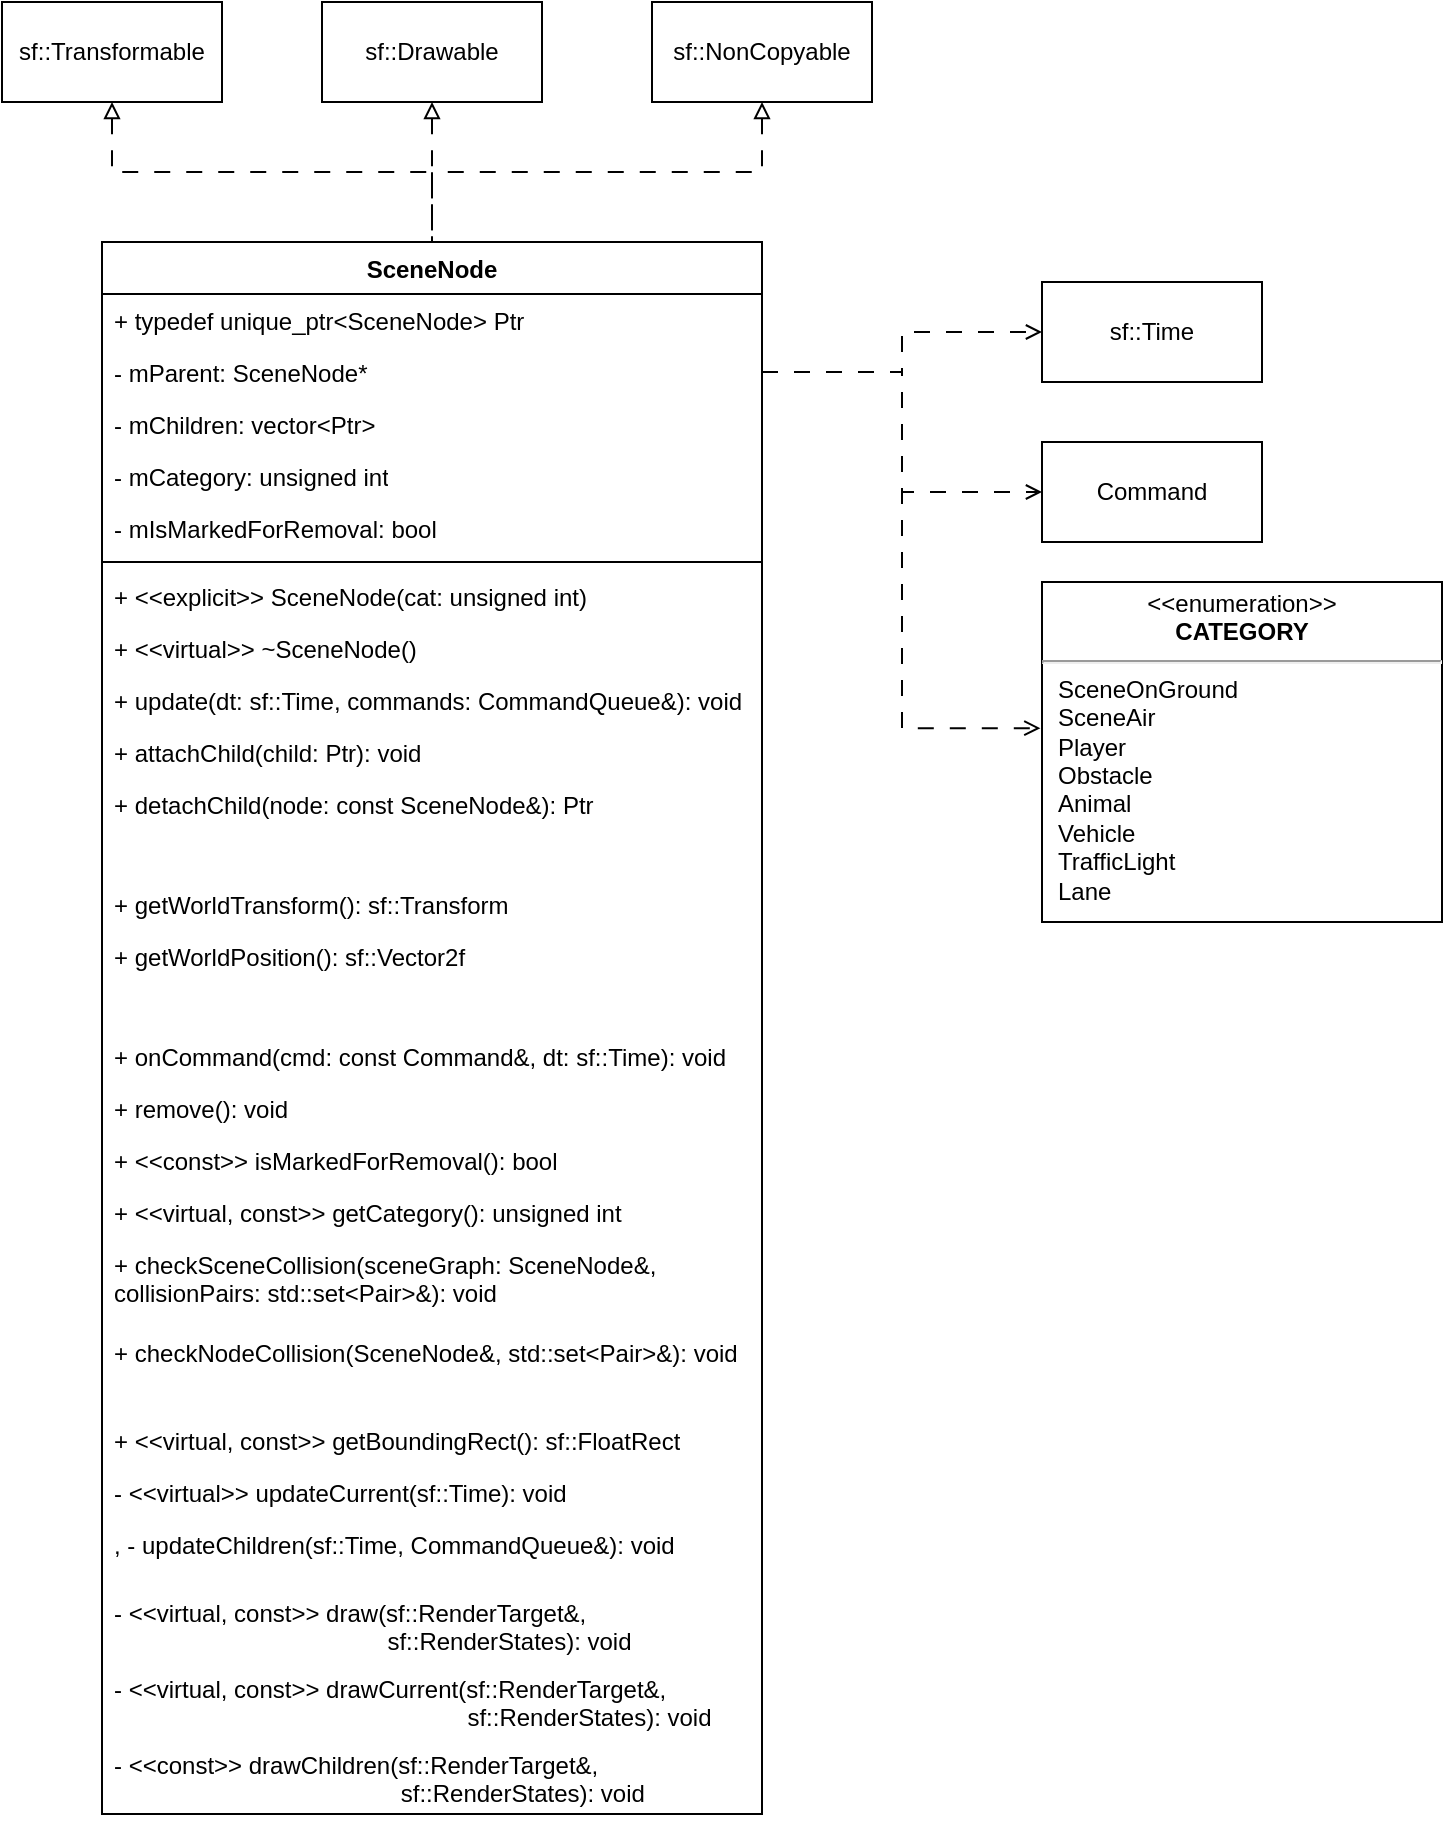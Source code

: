 <mxfile>
    <diagram name="Page-1" id="MYXDUYMXQNMbcBIb65oL">
        <mxGraphModel dx="955" dy="3782" grid="1" gridSize="10" guides="1" tooltips="1" connect="1" arrows="1" fold="1" page="1" pageScale="1" pageWidth="850" pageHeight="1100" math="0" shadow="0">
            <root>
                <mxCell id="0"/>
                <mxCell id="1" parent="0"/>
                <mxCell id="36" value="SceneNode" style="swimlane;fontStyle=1;align=center;verticalAlign=top;childLayout=stackLayout;horizontal=1;startSize=26;horizontalStack=0;resizeParent=1;resizeParentMax=0;resizeLast=0;collapsible=1;marginBottom=0;whiteSpace=wrap;html=1;" parent="1" vertex="1">
                    <mxGeometry x="115" y="-3130" width="330" height="786" as="geometry">
                        <mxRectangle x="-115" y="-2220" width="110" height="30" as="alternateBounds"/>
                    </mxGeometry>
                </mxCell>
                <mxCell id="37" value="+ typedef unique_ptr&amp;lt;SceneNode&amp;gt; Ptr" style="text;strokeColor=none;fillColor=none;align=left;verticalAlign=top;spacingLeft=4;spacingRight=4;overflow=hidden;rotatable=0;points=[[0,0.5],[1,0.5]];portConstraint=eastwest;whiteSpace=wrap;html=1;" parent="36" vertex="1">
                    <mxGeometry y="26" width="330" height="26" as="geometry"/>
                </mxCell>
                <mxCell id="38" value="- mParent: SceneNode*" style="text;strokeColor=none;fillColor=none;align=left;verticalAlign=top;spacingLeft=4;spacingRight=4;overflow=hidden;rotatable=0;points=[[0,0.5],[1,0.5]];portConstraint=eastwest;whiteSpace=wrap;html=1;" parent="36" vertex="1">
                    <mxGeometry y="52" width="330" height="26" as="geometry"/>
                </mxCell>
                <mxCell id="39" value="- mChildren: vector&amp;lt;Ptr&amp;gt;" style="text;strokeColor=none;fillColor=none;align=left;verticalAlign=top;spacingLeft=4;spacingRight=4;overflow=hidden;rotatable=0;points=[[0,0.5],[1,0.5]];portConstraint=eastwest;whiteSpace=wrap;html=1;" parent="36" vertex="1">
                    <mxGeometry y="78" width="330" height="26" as="geometry"/>
                </mxCell>
                <mxCell id="40" value="- mCategory: unsigned int" style="text;strokeColor=none;fillColor=none;align=left;verticalAlign=top;spacingLeft=4;spacingRight=4;overflow=hidden;rotatable=0;points=[[0,0.5],[1,0.5]];portConstraint=eastwest;whiteSpace=wrap;html=1;" parent="36" vertex="1">
                    <mxGeometry y="104" width="330" height="26" as="geometry"/>
                </mxCell>
                <mxCell id="41" value="- mIsMarkedForRemoval: bool" style="text;strokeColor=none;fillColor=none;align=left;verticalAlign=top;spacingLeft=4;spacingRight=4;overflow=hidden;rotatable=0;points=[[0,0.5],[1,0.5]];portConstraint=eastwest;whiteSpace=wrap;html=1;" parent="36" vertex="1">
                    <mxGeometry y="130" width="330" height="26" as="geometry"/>
                </mxCell>
                <mxCell id="42" value="" style="line;strokeWidth=1;fillColor=none;align=left;verticalAlign=middle;spacingTop=-1;spacingLeft=3;spacingRight=3;rotatable=0;labelPosition=right;points=[];portConstraint=eastwest;strokeColor=inherit;" parent="36" vertex="1">
                    <mxGeometry y="156" width="330" height="8" as="geometry"/>
                </mxCell>
                <mxCell id="43" value="+ &amp;lt;&amp;lt;explicit&amp;gt;&amp;gt; SceneNode(cat: unsigned int)" style="text;strokeColor=none;fillColor=none;align=left;verticalAlign=top;spacingLeft=4;spacingRight=4;overflow=hidden;rotatable=0;points=[[0,0.5],[1,0.5]];portConstraint=eastwest;whiteSpace=wrap;html=1;" parent="36" vertex="1">
                    <mxGeometry y="164" width="330" height="26" as="geometry"/>
                </mxCell>
                <mxCell id="44" value="+ &amp;lt;&amp;lt;virtual&amp;gt;&amp;gt; ~SceneNode()" style="text;strokeColor=none;fillColor=none;align=left;verticalAlign=top;spacingLeft=4;spacingRight=4;overflow=hidden;rotatable=0;points=[[0,0.5],[1,0.5]];portConstraint=eastwest;whiteSpace=wrap;html=1;" parent="36" vertex="1">
                    <mxGeometry y="190" width="330" height="26" as="geometry"/>
                </mxCell>
                <mxCell id="45" value="+ update(dt: sf::Time, commands: CommandQueue&amp;amp;): void" style="text;strokeColor=none;fillColor=none;align=left;verticalAlign=top;spacingLeft=4;spacingRight=4;overflow=hidden;rotatable=0;points=[[0,0.5],[1,0.5]];portConstraint=eastwest;whiteSpace=wrap;html=1;" parent="36" vertex="1">
                    <mxGeometry y="216" width="330" height="26" as="geometry"/>
                </mxCell>
                <mxCell id="46" value="+ attachChild(child: Ptr): void" style="text;strokeColor=none;fillColor=none;align=left;verticalAlign=top;spacingLeft=4;spacingRight=4;overflow=hidden;rotatable=0;points=[[0,0.5],[1,0.5]];portConstraint=eastwest;whiteSpace=wrap;html=1;" parent="36" vertex="1">
                    <mxGeometry y="242" width="330" height="26" as="geometry"/>
                </mxCell>
                <mxCell id="47" value="+ detachChild(node: const SceneNode&amp;amp;): Ptr" style="text;strokeColor=none;fillColor=none;align=left;verticalAlign=top;spacingLeft=4;spacingRight=4;overflow=hidden;rotatable=0;points=[[0,0.5],[1,0.5]];portConstraint=eastwest;whiteSpace=wrap;html=1;" parent="36" vertex="1">
                    <mxGeometry y="268" width="330" height="26" as="geometry"/>
                </mxCell>
                <mxCell id="75" value="&lt;font style=&quot;&quot; color=&quot;#ffffff&quot;&gt;+ getParent(): SceneNode*&lt;/font&gt;" style="text;strokeColor=none;fillColor=none;align=left;verticalAlign=top;spacingLeft=4;spacingRight=4;overflow=hidden;rotatable=0;points=[[0,0.5],[1,0.5]];portConstraint=eastwest;whiteSpace=wrap;html=1;" vertex="1" parent="36">
                    <mxGeometry y="294" width="330" height="24" as="geometry"/>
                </mxCell>
                <mxCell id="48" value="+ getWorldTransform(): sf::Transform" style="text;strokeColor=none;fillColor=none;align=left;verticalAlign=top;spacingLeft=4;spacingRight=4;overflow=hidden;rotatable=0;points=[[0,0.5],[1,0.5]];portConstraint=eastwest;whiteSpace=wrap;html=1;" parent="36" vertex="1">
                    <mxGeometry y="318" width="330" height="26" as="geometry"/>
                </mxCell>
                <mxCell id="49" value="+ getWorldPosition(): sf::Vector2f" style="text;strokeColor=none;fillColor=none;align=left;verticalAlign=top;spacingLeft=4;spacingRight=4;overflow=hidden;rotatable=0;points=[[0,0.5],[1,0.5]];portConstraint=eastwest;whiteSpace=wrap;html=1;" parent="36" vertex="1">
                    <mxGeometry y="344" width="330" height="26" as="geometry"/>
                </mxCell>
                <mxCell id="74" value="&lt;font color=&quot;#ffffff&quot;&gt;+ getLocalBounds(): sf::FloatRect&lt;/font&gt;" style="text;strokeColor=none;fillColor=none;align=left;verticalAlign=top;spacingLeft=4;spacingRight=4;overflow=hidden;rotatable=0;points=[[0,0.5],[1,0.5]];portConstraint=eastwest;whiteSpace=wrap;html=1;" vertex="1" parent="36">
                    <mxGeometry y="370" width="330" height="24" as="geometry"/>
                </mxCell>
                <mxCell id="50" value="+ onCommand(cmd: const Command&amp;amp;, dt: sf::Time): void" style="text;strokeColor=none;fillColor=none;align=left;verticalAlign=top;spacingLeft=4;spacingRight=4;overflow=hidden;rotatable=0;points=[[0,0.5],[1,0.5]];portConstraint=eastwest;whiteSpace=wrap;html=1;" parent="36" vertex="1">
                    <mxGeometry y="394" width="330" height="26" as="geometry"/>
                </mxCell>
                <mxCell id="51" value="+ remove(): void" style="text;strokeColor=none;fillColor=none;align=left;verticalAlign=top;spacingLeft=4;spacingRight=4;overflow=hidden;rotatable=0;points=[[0,0.5],[1,0.5]];portConstraint=eastwest;whiteSpace=wrap;html=1;" parent="36" vertex="1">
                    <mxGeometry y="420" width="330" height="26" as="geometry"/>
                </mxCell>
                <mxCell id="52" value="+ &amp;lt;&amp;lt;const&amp;gt;&amp;gt; isMarkedForRemoval(): bool" style="text;strokeColor=none;fillColor=none;align=left;verticalAlign=top;spacingLeft=4;spacingRight=4;overflow=hidden;rotatable=0;points=[[0,0.5],[1,0.5]];portConstraint=eastwest;whiteSpace=wrap;html=1;" parent="36" vertex="1">
                    <mxGeometry y="446" width="330" height="26" as="geometry"/>
                </mxCell>
                <mxCell id="53" value="+ &amp;lt;&amp;lt;virtual, const&amp;gt;&amp;gt; getCategory(): unsigned int" style="text;strokeColor=none;fillColor=none;align=left;verticalAlign=top;spacingLeft=4;spacingRight=4;overflow=hidden;rotatable=0;points=[[0,0.5],[1,0.5]];portConstraint=eastwest;whiteSpace=wrap;html=1;" parent="36" vertex="1">
                    <mxGeometry y="472" width="330" height="26" as="geometry"/>
                </mxCell>
                <mxCell id="54" value="+ checkSceneCollision&lt;span style=&quot;background-color: initial;&quot;&gt;(sceneGraph: SceneNode&amp;amp;, collisionPairs: std::set&amp;lt;Pair&amp;gt;&amp;amp;): void&lt;/span&gt;" style="text;strokeColor=none;fillColor=none;align=left;verticalAlign=top;spacingLeft=4;spacingRight=4;overflow=hidden;rotatable=0;points=[[0,0.5],[1,0.5]];portConstraint=eastwest;whiteSpace=wrap;html=1;" parent="36" vertex="1">
                    <mxGeometry y="498" width="330" height="44" as="geometry"/>
                </mxCell>
                <mxCell id="55" value="+ checkNodeCollision&lt;span style=&quot;background-color: initial;&quot;&gt;(SceneNode&amp;amp;, std::set&amp;lt;Pair&amp;gt;&amp;amp;): void&lt;/span&gt;" style="text;strokeColor=none;fillColor=none;align=left;verticalAlign=top;spacingLeft=4;spacingRight=4;overflow=hidden;rotatable=0;points=[[0,0.5],[1,0.5]];portConstraint=eastwest;whiteSpace=wrap;html=1;" parent="36" vertex="1">
                    <mxGeometry y="542" width="330" height="44" as="geometry"/>
                </mxCell>
                <mxCell id="56" value="+ &amp;lt;&amp;lt;virtual, const&amp;gt;&amp;gt; getBoundingRect(): sf::FloatRect" style="text;strokeColor=none;fillColor=none;align=left;verticalAlign=top;spacingLeft=4;spacingRight=4;overflow=hidden;rotatable=0;points=[[0,0.5],[1,0.5]];portConstraint=eastwest;whiteSpace=wrap;html=1;" parent="36" vertex="1">
                    <mxGeometry y="586" width="330" height="26" as="geometry"/>
                </mxCell>
                <mxCell id="57" value="- &amp;lt;&amp;lt;virtual&amp;gt;&amp;gt; updateCurrent(sf::Time): void" style="text;strokeColor=none;fillColor=none;align=left;verticalAlign=top;spacingLeft=4;spacingRight=4;overflow=hidden;rotatable=0;points=[[0,0.5],[1,0.5]];portConstraint=eastwest;whiteSpace=wrap;html=1;" parent="36" vertex="1">
                    <mxGeometry y="612" width="330" height="26" as="geometry"/>
                </mxCell>
                <mxCell id="58" value=", - updateChildren(sf::Time,&amp;nbsp;CommandQueue&amp;amp;): void" style="text;strokeColor=none;fillColor=none;align=left;verticalAlign=top;spacingLeft=4;spacingRight=4;overflow=hidden;rotatable=0;points=[[0,0.5],[1,0.5]];portConstraint=eastwest;whiteSpace=wrap;html=1;" parent="36" vertex="1">
                    <mxGeometry y="638" width="330" height="34" as="geometry"/>
                </mxCell>
                <mxCell id="59" value="- &amp;lt;&amp;lt;virtual, const&amp;gt;&amp;gt; draw(sf::RenderTarget&amp;amp;,&amp;nbsp; &amp;nbsp; &amp;nbsp; &amp;nbsp; &lt;span style=&quot;white-space: pre;&quot;&gt;&#9;&lt;/span&gt;&lt;span style=&quot;white-space: pre;&quot;&gt;&#9;&lt;/span&gt;&lt;span style=&quot;white-space: pre;&quot;&gt;&#9;&lt;/span&gt;&lt;span style=&quot;white-space: pre;&quot;&gt;&#9;&lt;/span&gt;&lt;span style=&quot;white-space: pre;&quot;&gt;&#9;&lt;/span&gt;&amp;nbsp;sf::RenderStates): void" style="text;strokeColor=none;fillColor=none;align=left;verticalAlign=top;spacingLeft=4;spacingRight=4;overflow=hidden;rotatable=0;points=[[0,0.5],[1,0.5]];portConstraint=eastwest;whiteSpace=wrap;html=1;" parent="36" vertex="1">
                    <mxGeometry y="672" width="330" height="38" as="geometry"/>
                </mxCell>
                <mxCell id="60" value="- &amp;lt;&amp;lt;virtual, const&amp;gt;&amp;gt; drawCurrent(sf::RenderTarget&amp;amp;, &lt;br&gt;&lt;span style=&quot;white-space: pre;&quot;&gt;&#9;&lt;/span&gt;&lt;span style=&quot;white-space: pre;&quot;&gt;&#9;&lt;/span&gt;&lt;span style=&quot;white-space: pre;&quot;&gt;&#9;&lt;/span&gt;&lt;span style=&quot;white-space: pre;&quot;&gt;&#9;&lt;span style=&quot;white-space: pre;&quot;&gt;&#9;&lt;/span&gt;&lt;span style=&quot;white-space: pre;&quot;&gt;&#9;&lt;/span&gt; &lt;/span&gt;&amp;nbsp; &amp;nbsp; sf::RenderStates): void" style="text;strokeColor=none;fillColor=none;align=left;verticalAlign=top;spacingLeft=4;spacingRight=4;overflow=hidden;rotatable=0;points=[[0,0.5],[1,0.5]];portConstraint=eastwest;whiteSpace=wrap;html=1;" parent="36" vertex="1">
                    <mxGeometry y="710" width="330" height="38" as="geometry"/>
                </mxCell>
                <mxCell id="61" value="- &amp;lt;&amp;lt;const&amp;gt;&amp;gt; drawChildren(sf::RenderTarget&amp;amp;, &lt;br&gt;&lt;span style=&quot;white-space: pre;&quot;&gt;&#9;&lt;/span&gt;&lt;span style=&quot;white-space: pre;&quot;&gt;&#9;&lt;/span&gt;&lt;span style=&quot;white-space: pre;&quot;&gt;&#9;&lt;/span&gt;&lt;span style=&quot;white-space: pre;&quot;&gt;&#9;&lt;span style=&quot;white-space: pre;&quot;&gt;&#9;&lt;/span&gt; &lt;/span&gt;&amp;nbsp;&amp;nbsp;sf::RenderStates): void" style="text;strokeColor=none;fillColor=none;align=left;verticalAlign=top;spacingLeft=4;spacingRight=4;overflow=hidden;rotatable=0;points=[[0,0.5],[1,0.5]];portConstraint=eastwest;whiteSpace=wrap;html=1;" parent="36" vertex="1">
                    <mxGeometry y="748" width="330" height="38" as="geometry"/>
                </mxCell>
                <mxCell id="62" value="&lt;p style=&quot;margin:0px;margin-top:4px;text-align:center;&quot;&gt;&amp;lt;&amp;lt;enumeration&amp;gt;&amp;gt;&lt;br&gt;&lt;b&gt;CATEGORY&lt;/b&gt;&lt;/p&gt;&lt;hr&gt;&lt;p style=&quot;margin:0px;margin-left:8px;text-align:left;&quot;&gt;SceneOnGround&lt;/p&gt;&lt;p style=&quot;margin:0px;margin-left:8px;text-align:left;&quot;&gt;SceneAir&lt;/p&gt;&lt;p style=&quot;margin:0px;margin-left:8px;text-align:left;&quot;&gt;Player&lt;/p&gt;&lt;p style=&quot;margin:0px;margin-left:8px;text-align:left;&quot;&gt;Obstacle&lt;/p&gt;&lt;p style=&quot;margin:0px;margin-left:8px;text-align:left;&quot;&gt;Animal&lt;/p&gt;&lt;p style=&quot;margin:0px;margin-left:8px;text-align:left;&quot;&gt;Vehicle&lt;/p&gt;&lt;p style=&quot;margin:0px;margin-left:8px;text-align:left;&quot;&gt;TrafficLight&lt;/p&gt;&lt;p style=&quot;margin:0px;margin-left:8px;text-align:left;&quot;&gt;Lane&lt;/p&gt;" style="shape=rect;html=1;overflow=fill;whiteSpace=wrap;" parent="1" vertex="1">
                    <mxGeometry x="585" y="-2960" width="200" height="170" as="geometry"/>
                </mxCell>
                <mxCell id="63" style="edgeStyle=orthogonalEdgeStyle;rounded=0;orthogonalLoop=1;jettySize=auto;html=1;exitX=1;exitY=0.5;exitDx=0;exitDy=0;entryX=-0.004;entryY=0.43;entryDx=0;entryDy=0;entryPerimeter=0;endArrow=open;endFill=0;dashed=1;dashPattern=8 8;" parent="1" source="38" target="62" edge="1">
                    <mxGeometry relative="1" as="geometry"/>
                </mxCell>
                <mxCell id="64" style="edgeStyle=orthogonalEdgeStyle;rounded=0;orthogonalLoop=1;jettySize=auto;html=1;exitX=0.5;exitY=1;exitDx=0;exitDy=0;entryX=0.5;entryY=0;entryDx=0;entryDy=0;endArrow=none;endFill=0;startArrow=block;startFill=0;dashed=1;dashPattern=8 8;" parent="1" source="65" target="36" edge="1">
                    <mxGeometry relative="1" as="geometry"/>
                </mxCell>
                <mxCell id="65" value="sf::Transformable" style="html=1;whiteSpace=wrap;" parent="1" vertex="1">
                    <mxGeometry x="65" y="-3250" width="110" height="50" as="geometry"/>
                </mxCell>
                <mxCell id="66" style="edgeStyle=orthogonalEdgeStyle;rounded=0;orthogonalLoop=1;jettySize=auto;html=1;exitX=0.5;exitY=1;exitDx=0;exitDy=0;entryX=0.5;entryY=0;entryDx=0;entryDy=0;endArrow=none;endFill=0;dashed=1;dashPattern=8 8;startArrow=block;startFill=0;" parent="1" source="67" target="36" edge="1">
                    <mxGeometry relative="1" as="geometry"/>
                </mxCell>
                <mxCell id="67" value="sf::Drawable" style="html=1;whiteSpace=wrap;" parent="1" vertex="1">
                    <mxGeometry x="225" y="-3250" width="110" height="50" as="geometry"/>
                </mxCell>
                <mxCell id="68" style="edgeStyle=orthogonalEdgeStyle;rounded=0;orthogonalLoop=1;jettySize=auto;html=1;exitX=0.5;exitY=1;exitDx=0;exitDy=0;entryX=0.5;entryY=0;entryDx=0;entryDy=0;endArrow=none;endFill=0;dashed=1;dashPattern=8 8;startArrow=block;startFill=0;" parent="1" source="69" target="36" edge="1">
                    <mxGeometry relative="1" as="geometry"/>
                </mxCell>
                <mxCell id="69" value="sf::NonCopyable" style="html=1;whiteSpace=wrap;" parent="1" vertex="1">
                    <mxGeometry x="390" y="-3250" width="110" height="50" as="geometry"/>
                </mxCell>
                <mxCell id="70" value="sf::Time" style="html=1;whiteSpace=wrap;" parent="1" vertex="1">
                    <mxGeometry x="585" y="-3110" width="110" height="50" as="geometry"/>
                </mxCell>
                <mxCell id="71" style="edgeStyle=orthogonalEdgeStyle;rounded=0;orthogonalLoop=1;jettySize=auto;html=1;entryX=0;entryY=0.5;entryDx=0;entryDy=0;dashed=1;dashPattern=8 8;endArrow=open;endFill=0;" parent="1" source="38" target="70" edge="1">
                    <mxGeometry relative="1" as="geometry"/>
                </mxCell>
                <mxCell id="72" value="Command" style="html=1;whiteSpace=wrap;" parent="1" vertex="1">
                    <mxGeometry x="585" y="-3030" width="110" height="50" as="geometry"/>
                </mxCell>
                <mxCell id="73" style="edgeStyle=orthogonalEdgeStyle;rounded=0;orthogonalLoop=1;jettySize=auto;html=1;exitX=1;exitY=0.5;exitDx=0;exitDy=0;entryX=0;entryY=0.5;entryDx=0;entryDy=0;dashed=1;dashPattern=8 8;endArrow=open;endFill=0;" parent="1" source="38" target="72" edge="1">
                    <mxGeometry relative="1" as="geometry"/>
                </mxCell>
            </root>
        </mxGraphModel>
    </diagram>
</mxfile>
